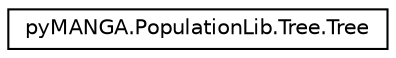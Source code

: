 digraph "Graphical Class Hierarchy"
{
  edge [fontname="Helvetica",fontsize="10",labelfontname="Helvetica",labelfontsize="10"];
  node [fontname="Helvetica",fontsize="10",shape=record];
  rankdir="LR";
  Node1 [label="pyMANGA.PopulationLib.Tree.Tree",height=0.2,width=0.4,color="black", fillcolor="white", style="filled",URL="$classpyMANGA_1_1PopulationLib_1_1Tree_1_1Tree.html"];
}
